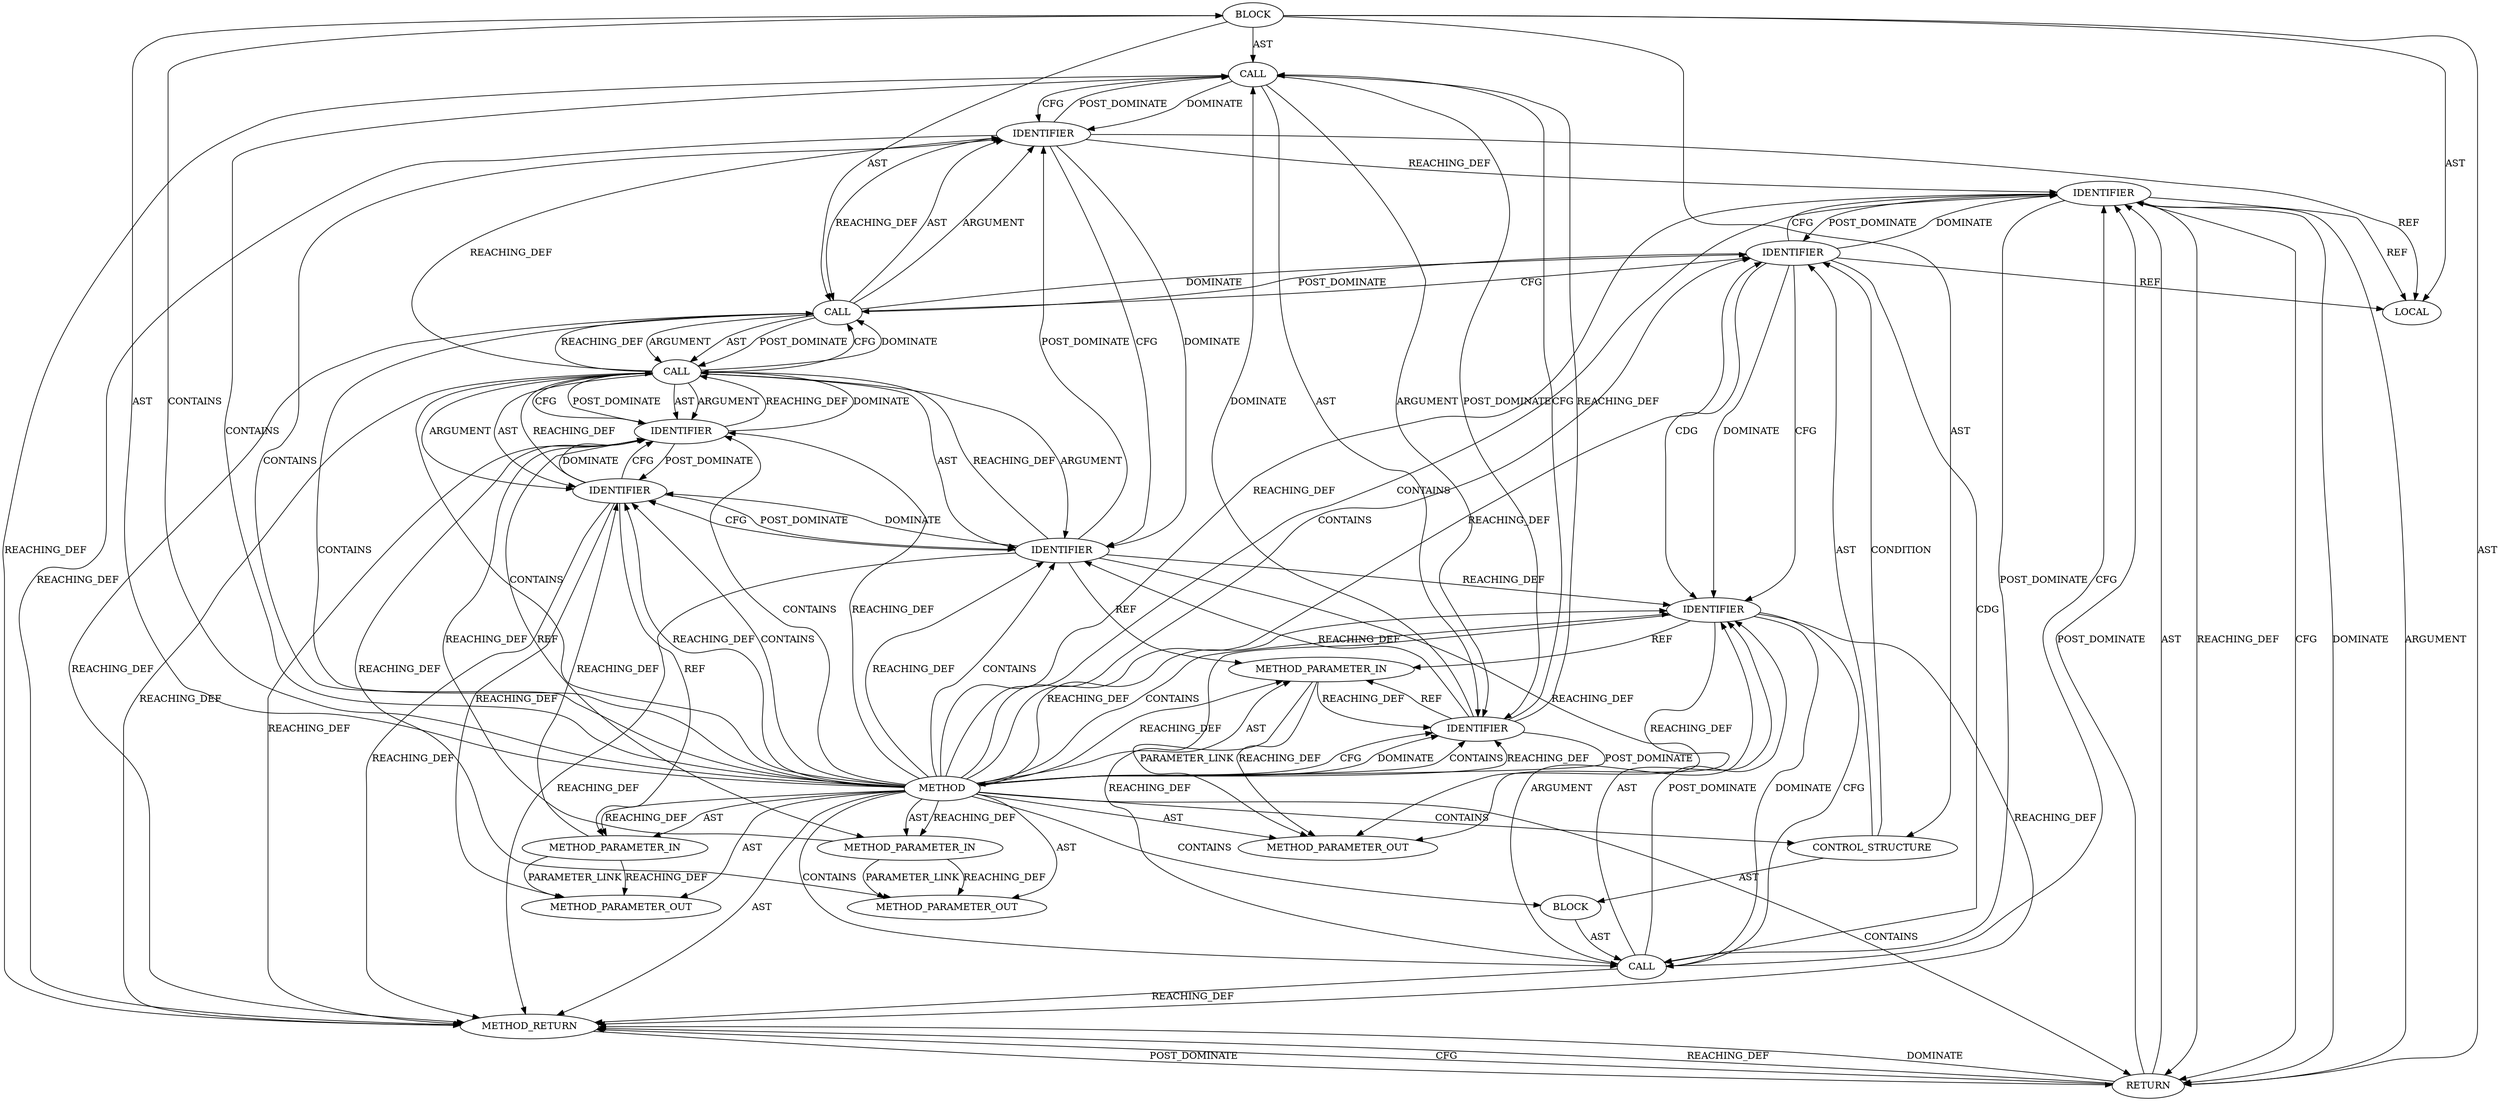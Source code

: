 digraph {
  16044 [label=BLOCK ORDER=4 ARGUMENT_INDEX=-1 CODE="{
	int err;

	lock_sock(sk);
	err = tls_rx_reader_acquire(sk, ctx, nonblock);
	if (err)
		release_sock(sk);
	return err;
}" COLUMN_NUMBER=1 LINE_NUMBER=1920 TYPE_FULL_NAME="void"]
  16040 [label=METHOD COLUMN_NUMBER=1 LINE_NUMBER=1918 COLUMN_NUMBER_END=1 IS_EXTERNAL=false SIGNATURE="int tls_rx_reader_lock (sock*,tls_sw_context_rx*,bool)" NAME="tls_rx_reader_lock" AST_PARENT_TYPE="TYPE_DECL" AST_PARENT_FULL_NAME="tls_sw.c:<global>" ORDER=43 CODE="static int tls_rx_reader_lock(struct sock *sk, struct tls_sw_context_rx *ctx,
			      bool nonblock)
{
	int err;

	lock_sock(sk);
	err = tls_rx_reader_acquire(sk, ctx, nonblock);
	if (err)
		release_sock(sk);
	return err;
}" FULL_NAME="tls_rx_reader_lock" LINE_NUMBER_END=1928 FILENAME="tls_sw.c"]
  16055 [label=IDENTIFIER ORDER=1 ARGUMENT_INDEX=-1 CODE="err" COLUMN_NUMBER=6 LINE_NUMBER=1925 TYPE_FULL_NAME="int" NAME="err"]
  16056 [label=BLOCK ORDER=2 ARGUMENT_INDEX=-1 CODE="<empty>" COLUMN_NUMBER=3 LINE_NUMBER=1926 TYPE_FULL_NAME="void"]
  16046 [label=CALL ORDER=2 ARGUMENT_INDEX=-1 CODE="lock_sock(sk)" COLUMN_NUMBER=2 METHOD_FULL_NAME="lock_sock" LINE_NUMBER=1923 TYPE_FULL_NAME="<empty>" DISPATCH_TYPE="STATIC_DISPATCH" SIGNATURE="" NAME="lock_sock"]
  21676 [label=METHOD_PARAMETER_OUT ORDER=3 CODE="bool nonblock" IS_VARIADIC=false COLUMN_NUMBER=10 LINE_NUMBER=1919 TYPE_FULL_NAME="bool" EVALUATION_STRATEGY="BY_VALUE" INDEX=3 NAME="nonblock"]
  16042 [label=METHOD_PARAMETER_IN ORDER=2 CODE="struct tls_sw_context_rx *ctx" IS_VARIADIC=false COLUMN_NUMBER=48 LINE_NUMBER=1918 TYPE_FULL_NAME="tls_sw_context_rx*" EVALUATION_STRATEGY="BY_VALUE" INDEX=2 NAME="ctx"]
  16049 [label=IDENTIFIER ORDER=1 ARGUMENT_INDEX=1 CODE="err" COLUMN_NUMBER=2 LINE_NUMBER=1924 TYPE_FULL_NAME="int" NAME="err"]
  16061 [label=METHOD_RETURN ORDER=5 CODE="RET" COLUMN_NUMBER=1 LINE_NUMBER=1918 TYPE_FULL_NAME="int" EVALUATION_STRATEGY="BY_VALUE"]
  16052 [label=IDENTIFIER ORDER=2 ARGUMENT_INDEX=2 CODE="ctx" COLUMN_NUMBER=34 LINE_NUMBER=1924 TYPE_FULL_NAME="tls_sw_context_rx*" NAME="ctx"]
  16041 [label=METHOD_PARAMETER_IN ORDER=1 CODE="struct sock *sk" IS_VARIADIC=false COLUMN_NUMBER=31 LINE_NUMBER=1918 TYPE_FULL_NAME="sock*" EVALUATION_STRATEGY="BY_VALUE" INDEX=1 NAME="sk"]
  16045 [label=LOCAL ORDER=1 CODE="int err" COLUMN_NUMBER=6 LINE_NUMBER=1921 TYPE_FULL_NAME="int" NAME="err"]
  16048 [label=CALL ORDER=3 ARGUMENT_INDEX=-1 CODE="err = tls_rx_reader_acquire(sk, ctx, nonblock)" COLUMN_NUMBER=2 METHOD_FULL_NAME="<operator>.assignment" LINE_NUMBER=1924 TYPE_FULL_NAME="<empty>" DISPATCH_TYPE="STATIC_DISPATCH" SIGNATURE="" NAME="<operator>.assignment"]
  16051 [label=IDENTIFIER ORDER=1 ARGUMENT_INDEX=1 CODE="sk" COLUMN_NUMBER=30 LINE_NUMBER=1924 TYPE_FULL_NAME="sock*" NAME="sk"]
  16047 [label=IDENTIFIER ORDER=1 ARGUMENT_INDEX=1 CODE="sk" COLUMN_NUMBER=12 LINE_NUMBER=1923 TYPE_FULL_NAME="sock*" NAME="sk"]
  16053 [label=IDENTIFIER ORDER=3 ARGUMENT_INDEX=3 CODE="nonblock" COLUMN_NUMBER=39 LINE_NUMBER=1924 TYPE_FULL_NAME="bool" NAME="nonblock"]
  16059 [label=RETURN ORDER=5 ARGUMENT_INDEX=-1 CODE="return err;" COLUMN_NUMBER=2 LINE_NUMBER=1927]
  16050 [label=CALL ORDER=2 ARGUMENT_INDEX=2 CODE="tls_rx_reader_acquire(sk, ctx, nonblock)" COLUMN_NUMBER=8 METHOD_FULL_NAME="tls_rx_reader_acquire" LINE_NUMBER=1924 TYPE_FULL_NAME="<empty>" DISPATCH_TYPE="STATIC_DISPATCH" SIGNATURE="" NAME="tls_rx_reader_acquire"]
  16058 [label=IDENTIFIER ORDER=1 ARGUMENT_INDEX=1 CODE="sk" COLUMN_NUMBER=16 LINE_NUMBER=1926 TYPE_FULL_NAME="sock*" NAME="sk"]
  16060 [label=IDENTIFIER ORDER=1 ARGUMENT_INDEX=-1 CODE="err" COLUMN_NUMBER=9 LINE_NUMBER=1927 TYPE_FULL_NAME="int" NAME="err"]
  16057 [label=CALL ORDER=1 ARGUMENT_INDEX=1 CODE="release_sock(sk)" COLUMN_NUMBER=3 METHOD_FULL_NAME="release_sock" LINE_NUMBER=1926 TYPE_FULL_NAME="<empty>" DISPATCH_TYPE="STATIC_DISPATCH" SIGNATURE="" NAME="release_sock"]
  16043 [label=METHOD_PARAMETER_IN ORDER=3 CODE="bool nonblock" IS_VARIADIC=false COLUMN_NUMBER=10 LINE_NUMBER=1919 TYPE_FULL_NAME="bool" EVALUATION_STRATEGY="BY_VALUE" INDEX=3 NAME="nonblock"]
  21674 [label=METHOD_PARAMETER_OUT ORDER=1 CODE="struct sock *sk" IS_VARIADIC=false COLUMN_NUMBER=31 LINE_NUMBER=1918 TYPE_FULL_NAME="sock*" EVALUATION_STRATEGY="BY_VALUE" INDEX=1 NAME="sk"]
  21675 [label=METHOD_PARAMETER_OUT ORDER=2 CODE="struct tls_sw_context_rx *ctx" IS_VARIADIC=false COLUMN_NUMBER=48 LINE_NUMBER=1918 TYPE_FULL_NAME="tls_sw_context_rx*" EVALUATION_STRATEGY="BY_VALUE" INDEX=2 NAME="ctx"]
  16054 [label=CONTROL_STRUCTURE CONTROL_STRUCTURE_TYPE="IF" ORDER=4 PARSER_TYPE_NAME="CASTIfStatement" ARGUMENT_INDEX=-1 CODE="if (err)" COLUMN_NUMBER=2 LINE_NUMBER=1925]
  16040 -> 16041 [label=REACHING_DEF VARIABLE=""]
  16050 -> 16051 [label=AST ]
  16040 -> 16043 [label=AST ]
  16060 -> 16059 [label=REACHING_DEF VARIABLE="err"]
  16040 -> 16048 [label=CONTAINS ]
  16049 -> 16061 [label=REACHING_DEF VARIABLE="err"]
  16058 -> 16057 [label=DOMINATE ]
  16050 -> 16053 [label=ARGUMENT ]
  16057 -> 16061 [label=REACHING_DEF VARIABLE="release_sock(sk)"]
  16040 -> 21674 [label=AST ]
  16053 -> 16050 [label=REACHING_DEF VARIABLE="nonblock"]
  16044 -> 16054 [label=AST ]
  16041 -> 21674 [label=REACHING_DEF VARIABLE="sk"]
  16040 -> 16053 [label=CONTAINS ]
  16040 -> 16043 [label=REACHING_DEF VARIABLE=""]
  16041 -> 16047 [label=REACHING_DEF VARIABLE="sk"]
  16050 -> 16049 [label=REACHING_DEF VARIABLE="tls_rx_reader_acquire(sk, ctx, nonblock)"]
  16055 -> 16060 [label=DOMINATE ]
  16059 -> 16061 [label=CFG ]
  16040 -> 16047 [label=CFG ]
  16051 -> 16041 [label=REF ]
  16040 -> 16056 [label=CONTAINS ]
  16053 -> 16052 [label=POST_DOMINATE ]
  16053 -> 16050 [label=DOMINATE ]
  16052 -> 21675 [label=REACHING_DEF VARIABLE="ctx"]
  16054 -> 16055 [label=AST ]
  16049 -> 16045 [label=REF ]
  16048 -> 16061 [label=REACHING_DEF VARIABLE="err = tls_rx_reader_acquire(sk, ctx, nonblock)"]
  16060 -> 16055 [label=POST_DOMINATE ]
  16052 -> 16053 [label=DOMINATE ]
  16049 -> 16060 [label=REACHING_DEF VARIABLE="err"]
  16040 -> 16053 [label=REACHING_DEF VARIABLE=""]
  16055 -> 16048 [label=POST_DOMINATE ]
  16049 -> 16051 [label=CFG ]
  16047 -> 16051 [label=REACHING_DEF VARIABLE="sk"]
  16058 -> 16061 [label=REACHING_DEF VARIABLE="sk"]
  16046 -> 16049 [label=DOMINATE ]
  16051 -> 16052 [label=DOMINATE ]
  16040 -> 16044 [label=AST ]
  16046 -> 16047 [label=POST_DOMINATE ]
  16047 -> 16040 [label=POST_DOMINATE ]
  16059 -> 16061 [label=REACHING_DEF VARIABLE="<RET>"]
  16051 -> 16061 [label=REACHING_DEF VARIABLE="sk"]
  16047 -> 16041 [label=REF ]
  16051 -> 16052 [label=CFG ]
  16053 -> 16050 [label=CFG ]
  16051 -> 21674 [label=REACHING_DEF VARIABLE="sk"]
  16040 -> 21675 [label=AST ]
  16048 -> 16055 [label=CFG ]
  16048 -> 16055 [label=DOMINATE ]
  16049 -> 16051 [label=DOMINATE ]
  16050 -> 16061 [label=REACHING_DEF VARIABLE="tls_rx_reader_acquire(sk, ctx, nonblock)"]
  16060 -> 16059 [label=DOMINATE ]
  16040 -> 16046 [label=CONTAINS ]
  16040 -> 16050 [label=CONTAINS ]
  16050 -> 16048 [label=CFG ]
  16055 -> 16058 [label=CDG ]
  16042 -> 21675 [label=REACHING_DEF VARIABLE="ctx"]
  16048 -> 16049 [label=AST ]
  16055 -> 16045 [label=REF ]
  16044 -> 16048 [label=AST ]
  16040 -> 16051 [label=CONTAINS ]
  16050 -> 16048 [label=DOMINATE ]
  16051 -> 16049 [label=POST_DOMINATE ]
  16053 -> 16043 [label=REF ]
  16061 -> 16059 [label=POST_DOMINATE ]
  16056 -> 16057 [label=AST ]
  16060 -> 16045 [label=REF ]
  16052 -> 16050 [label=REACHING_DEF VARIABLE="ctx"]
  16046 -> 16047 [label=AST ]
  16055 -> 16060 [label=CFG ]
  16042 -> 21675 [label=PARAMETER_LINK ]
  16050 -> 16053 [label=POST_DOMINATE ]
  16052 -> 16061 [label=REACHING_DEF VARIABLE="ctx"]
  16050 -> 16053 [label=AST ]
  16040 -> 21676 [label=AST ]
  16060 -> 16057 [label=POST_DOMINATE ]
  16040 -> 16055 [label=CONTAINS ]
  16040 -> 16051 [label=REACHING_DEF VARIABLE=""]
  16053 -> 16061 [label=REACHING_DEF VARIABLE="nonblock"]
  16058 -> 21674 [label=REACHING_DEF VARIABLE="sk"]
  16055 -> 16058 [label=DOMINATE ]
  16044 -> 16046 [label=AST ]
  16051 -> 16058 [label=REACHING_DEF VARIABLE="sk"]
  16055 -> 16057 [label=CDG ]
  16046 -> 16061 [label=REACHING_DEF VARIABLE="lock_sock(sk)"]
  16054 -> 16056 [label=AST ]
  16049 -> 16048 [label=REACHING_DEF VARIABLE="err"]
  16040 -> 16058 [label=REACHING_DEF VARIABLE=""]
  16040 -> 16049 [label=CONTAINS ]
  16040 -> 16044 [label=CONTAINS ]
  16049 -> 16046 [label=POST_DOMINATE ]
  16051 -> 16050 [label=REACHING_DEF VARIABLE="sk"]
  16040 -> 16042 [label=REACHING_DEF VARIABLE=""]
  16040 -> 16047 [label=DOMINATE ]
  16044 -> 16045 [label=AST ]
  16059 -> 16061 [label=DOMINATE ]
  16059 -> 16060 [label=ARGUMENT ]
  16052 -> 16042 [label=REF ]
  16053 -> 21676 [label=REACHING_DEF VARIABLE="nonblock"]
  16048 -> 16050 [label=ARGUMENT ]
  16040 -> 16058 [label=CONTAINS ]
  16047 -> 16046 [label=CFG ]
  16050 -> 16048 [label=REACHING_DEF VARIABLE="tls_rx_reader_acquire(sk, ctx, nonblock)"]
  16048 -> 16050 [label=AST ]
  16057 -> 16058 [label=ARGUMENT ]
  16048 -> 16050 [label=POST_DOMINATE ]
  16040 -> 16061 [label=AST ]
  16040 -> 16042 [label=AST ]
  16040 -> 16059 [label=CONTAINS ]
  16040 -> 16052 [label=REACHING_DEF VARIABLE=""]
  16040 -> 16047 [label=CONTAINS ]
  16040 -> 16052 [label=CONTAINS ]
  16050 -> 16052 [label=AST ]
  16043 -> 16053 [label=REACHING_DEF VARIABLE="nonblock"]
  16059 -> 16060 [label=POST_DOMINATE ]
  16048 -> 16049 [label=ARGUMENT ]
  16040 -> 16054 [label=CONTAINS ]
  16040 -> 16060 [label=REACHING_DEF VARIABLE=""]
  16047 -> 16046 [label=REACHING_DEF VARIABLE="sk"]
  16058 -> 16057 [label=CFG ]
  16050 -> 16052 [label=ARGUMENT ]
  16058 -> 16041 [label=REF ]
  16060 -> 16059 [label=CFG ]
  16052 -> 16053 [label=CFG ]
  16042 -> 16052 [label=REACHING_DEF VARIABLE="ctx"]
  16054 -> 16055 [label=CONDITION ]
  16057 -> 16058 [label=AST ]
  16052 -> 16051 [label=POST_DOMINATE ]
  16057 -> 16060 [label=CFG ]
  16046 -> 16047 [label=ARGUMENT ]
  16040 -> 16055 [label=REACHING_DEF VARIABLE=""]
  16044 -> 16059 [label=AST ]
  16041 -> 21674 [label=PARAMETER_LINK ]
  16040 -> 16041 [label=AST ]
  16046 -> 16049 [label=CFG ]
  16050 -> 16051 [label=ARGUMENT ]
  16057 -> 16058 [label=POST_DOMINATE ]
  16040 -> 16047 [label=REACHING_DEF VARIABLE=""]
  16055 -> 16058 [label=CFG ]
  16058 -> 16057 [label=REACHING_DEF VARIABLE="sk"]
  16040 -> 16060 [label=CONTAINS ]
  16040 -> 16057 [label=CONTAINS ]
  16043 -> 21676 [label=REACHING_DEF VARIABLE="nonblock"]
  16059 -> 16060 [label=AST ]
  16047 -> 16046 [label=DOMINATE ]
  16043 -> 21676 [label=PARAMETER_LINK ]
}
